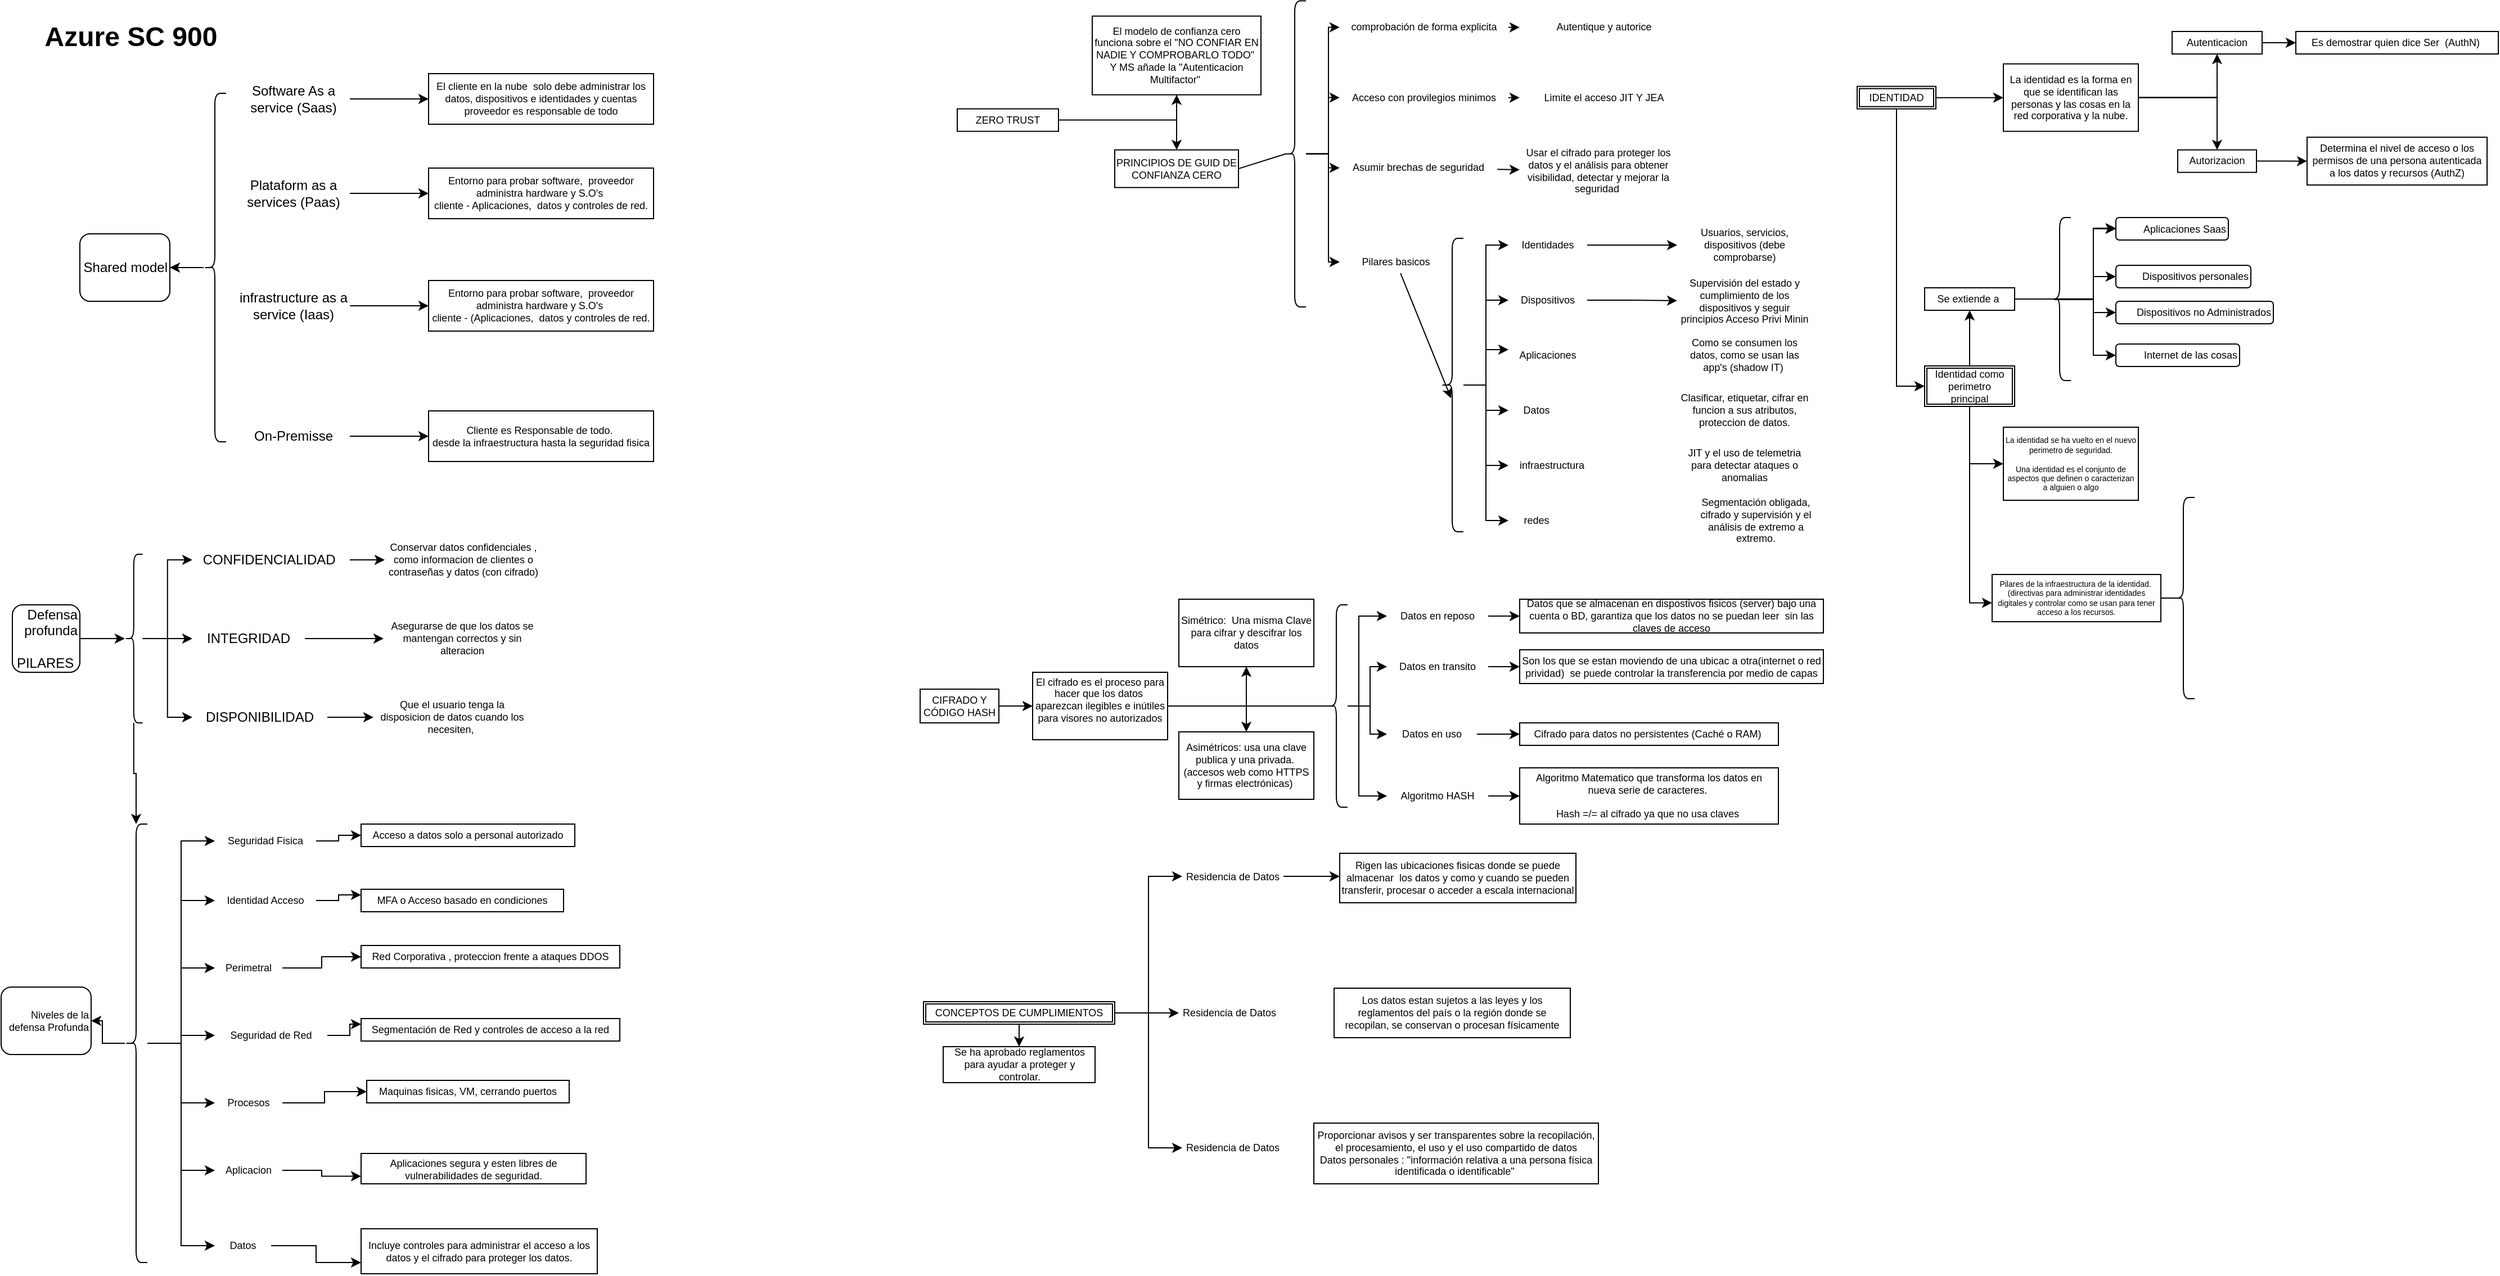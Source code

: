 <mxfile version="20.8.5" type="github">
  <diagram id="ZaX_0zwrfO3b5VVgpXq1" name="Página-1">
    <mxGraphModel dx="446" dy="304" grid="1" gridSize="10" guides="1" tooltips="1" connect="1" arrows="1" fold="1" page="1" pageScale="1" pageWidth="827" pageHeight="1169" math="0" shadow="0">
      <root>
        <mxCell id="0" />
        <mxCell id="1" parent="0" />
        <mxCell id="12Yw2N3nRwDhaCOB2acO-2" value="Azure SC 900" style="text;strokeColor=none;fillColor=none;html=1;fontSize=24;fontStyle=1;verticalAlign=middle;align=center;" vertex="1" parent="1">
          <mxGeometry x="20" y="20" width="210" height="40" as="geometry" />
        </mxCell>
        <mxCell id="12Yw2N3nRwDhaCOB2acO-6" value="" style="edgeStyle=orthogonalEdgeStyle;rounded=0;orthogonalLoop=1;jettySize=auto;html=1;" edge="1" parent="1" source="12Yw2N3nRwDhaCOB2acO-4" target="12Yw2N3nRwDhaCOB2acO-5">
          <mxGeometry relative="1" as="geometry" />
        </mxCell>
        <mxCell id="12Yw2N3nRwDhaCOB2acO-4" value="" style="shape=curlyBracket;whiteSpace=wrap;html=1;rounded=1;labelPosition=left;verticalLabelPosition=middle;align=right;verticalAlign=middle;" vertex="1" parent="1">
          <mxGeometry x="190" y="90" width="20" height="310" as="geometry" />
        </mxCell>
        <mxCell id="12Yw2N3nRwDhaCOB2acO-5" value="Shared model" style="whiteSpace=wrap;html=1;align=right;rounded=1;" vertex="1" parent="1">
          <mxGeometry x="80" y="215" width="80" height="60" as="geometry" />
        </mxCell>
        <mxCell id="12Yw2N3nRwDhaCOB2acO-17" value="" style="edgeStyle=orthogonalEdgeStyle;rounded=0;orthogonalLoop=1;jettySize=auto;html=1;" edge="1" parent="1" source="12Yw2N3nRwDhaCOB2acO-11" target="12Yw2N3nRwDhaCOB2acO-16">
          <mxGeometry relative="1" as="geometry" />
        </mxCell>
        <mxCell id="12Yw2N3nRwDhaCOB2acO-11" value="Software As a service (Saas)" style="text;html=1;strokeColor=none;fillColor=none;align=center;verticalAlign=middle;whiteSpace=wrap;rounded=0;" vertex="1" parent="1">
          <mxGeometry x="220" y="80" width="100" height="30" as="geometry" />
        </mxCell>
        <mxCell id="12Yw2N3nRwDhaCOB2acO-22" value="" style="edgeStyle=orthogonalEdgeStyle;rounded=0;orthogonalLoop=1;jettySize=auto;html=1;fontSize=9;" edge="1" parent="1" source="12Yw2N3nRwDhaCOB2acO-13" target="12Yw2N3nRwDhaCOB2acO-21">
          <mxGeometry relative="1" as="geometry" />
        </mxCell>
        <mxCell id="12Yw2N3nRwDhaCOB2acO-13" value="infrastructure as a service (Iaas)" style="text;html=1;strokeColor=none;fillColor=none;align=center;verticalAlign=middle;whiteSpace=wrap;rounded=0;" vertex="1" parent="1">
          <mxGeometry x="220" y="264" width="100" height="30" as="geometry" />
        </mxCell>
        <mxCell id="12Yw2N3nRwDhaCOB2acO-24" value="" style="edgeStyle=orthogonalEdgeStyle;rounded=0;orthogonalLoop=1;jettySize=auto;html=1;fontSize=9;" edge="1" parent="1" source="12Yw2N3nRwDhaCOB2acO-14" target="12Yw2N3nRwDhaCOB2acO-23">
          <mxGeometry relative="1" as="geometry" />
        </mxCell>
        <mxCell id="12Yw2N3nRwDhaCOB2acO-14" value="On-Premisse" style="text;html=1;strokeColor=none;fillColor=none;align=center;verticalAlign=middle;whiteSpace=wrap;rounded=0;" vertex="1" parent="1">
          <mxGeometry x="220" y="380" width="100" height="30" as="geometry" />
        </mxCell>
        <mxCell id="12Yw2N3nRwDhaCOB2acO-20" value="" style="edgeStyle=orthogonalEdgeStyle;rounded=0;orthogonalLoop=1;jettySize=auto;html=1;fontSize=9;" edge="1" parent="1" source="12Yw2N3nRwDhaCOB2acO-15" target="12Yw2N3nRwDhaCOB2acO-18">
          <mxGeometry relative="1" as="geometry" />
        </mxCell>
        <mxCell id="12Yw2N3nRwDhaCOB2acO-15" value="Plataform as a services (Paas)" style="text;html=1;strokeColor=none;fillColor=none;align=center;verticalAlign=middle;whiteSpace=wrap;rounded=0;" vertex="1" parent="1">
          <mxGeometry x="220" y="164" width="100" height="30" as="geometry" />
        </mxCell>
        <mxCell id="12Yw2N3nRwDhaCOB2acO-16" value="El cliente en la nube&amp;nbsp; solo debe administrar los datos, dispositivos e identidades y cuentas&lt;br style=&quot;font-size: 9px;&quot;&gt;proveedor es responsable de todo" style="whiteSpace=wrap;html=1;fontSize=9;" vertex="1" parent="1">
          <mxGeometry x="390" y="72.5" width="200" height="45" as="geometry" />
        </mxCell>
        <mxCell id="12Yw2N3nRwDhaCOB2acO-18" value="Entorno para probar software,&amp;nbsp; proveedor administra hardware y S.O&#39;s&amp;nbsp;&lt;br&gt;cliente - Aplicaciones,&amp;nbsp;&amp;nbsp;datos y controles de red." style="whiteSpace=wrap;html=1;fontSize=9;" vertex="1" parent="1">
          <mxGeometry x="390" y="156.5" width="200" height="45" as="geometry" />
        </mxCell>
        <mxCell id="12Yw2N3nRwDhaCOB2acO-21" value="Entorno para probar software,&amp;nbsp; proveedor administra hardware y S.O&#39;s&amp;nbsp;&lt;br&gt;cliente - (Aplicaciones,&amp;nbsp;&amp;nbsp;datos y controles de red." style="whiteSpace=wrap;html=1;fontSize=9;" vertex="1" parent="1">
          <mxGeometry x="390" y="256.5" width="200" height="45" as="geometry" />
        </mxCell>
        <mxCell id="12Yw2N3nRwDhaCOB2acO-23" value="Cliente es Responsable de todo.&amp;nbsp;&lt;br&gt;desde la infraestructura hasta la seguridad fisica" style="whiteSpace=wrap;html=1;fontSize=9;" vertex="1" parent="1">
          <mxGeometry x="390" y="372.5" width="200" height="45" as="geometry" />
        </mxCell>
        <mxCell id="12Yw2N3nRwDhaCOB2acO-27" value="" style="edgeStyle=orthogonalEdgeStyle;rounded=0;orthogonalLoop=1;jettySize=auto;html=1;fontSize=9;" edge="1" parent="1" source="12Yw2N3nRwDhaCOB2acO-25" target="12Yw2N3nRwDhaCOB2acO-26">
          <mxGeometry relative="1" as="geometry" />
        </mxCell>
        <mxCell id="12Yw2N3nRwDhaCOB2acO-25" value="Defensa profunda&lt;br&gt;&lt;br&gt;PILARES&amp;nbsp;" style="whiteSpace=wrap;html=1;align=right;rounded=1;" vertex="1" parent="1">
          <mxGeometry x="20" y="545" width="60" height="60" as="geometry" />
        </mxCell>
        <mxCell id="12Yw2N3nRwDhaCOB2acO-54" value="" style="edgeStyle=orthogonalEdgeStyle;rounded=0;orthogonalLoop=1;jettySize=auto;html=1;fontSize=9;" edge="1" parent="1" source="12Yw2N3nRwDhaCOB2acO-26" target="12Yw2N3nRwDhaCOB2acO-53">
          <mxGeometry relative="1" as="geometry" />
        </mxCell>
        <mxCell id="12Yw2N3nRwDhaCOB2acO-100" style="edgeStyle=orthogonalEdgeStyle;rounded=0;orthogonalLoop=1;jettySize=auto;html=1;fontSize=9;" edge="1" parent="1" source="12Yw2N3nRwDhaCOB2acO-26" target="12Yw2N3nRwDhaCOB2acO-32">
          <mxGeometry relative="1" as="geometry" />
        </mxCell>
        <mxCell id="12Yw2N3nRwDhaCOB2acO-102" style="edgeStyle=orthogonalEdgeStyle;rounded=0;orthogonalLoop=1;jettySize=auto;html=1;fontSize=9;" edge="1" parent="1" source="12Yw2N3nRwDhaCOB2acO-26" target="12Yw2N3nRwDhaCOB2acO-31">
          <mxGeometry relative="1" as="geometry" />
        </mxCell>
        <mxCell id="12Yw2N3nRwDhaCOB2acO-103" style="edgeStyle=orthogonalEdgeStyle;rounded=0;orthogonalLoop=1;jettySize=auto;html=1;entryX=0;entryY=0.5;entryDx=0;entryDy=0;fontSize=9;" edge="1" parent="1" source="12Yw2N3nRwDhaCOB2acO-26" target="12Yw2N3nRwDhaCOB2acO-33">
          <mxGeometry relative="1" as="geometry" />
        </mxCell>
        <mxCell id="12Yw2N3nRwDhaCOB2acO-26" value="" style="shape=curlyBracket;whiteSpace=wrap;html=1;rounded=1;labelPosition=left;verticalLabelPosition=middle;align=right;verticalAlign=middle;fontSize=9;" vertex="1" parent="1">
          <mxGeometry x="120" y="500" width="15.77" height="150" as="geometry" />
        </mxCell>
        <mxCell id="12Yw2N3nRwDhaCOB2acO-48" value="" style="edgeStyle=orthogonalEdgeStyle;rounded=0;orthogonalLoop=1;jettySize=auto;html=1;fontSize=9;" edge="1" parent="1" source="12Yw2N3nRwDhaCOB2acO-31" target="12Yw2N3nRwDhaCOB2acO-47">
          <mxGeometry relative="1" as="geometry" />
        </mxCell>
        <mxCell id="12Yw2N3nRwDhaCOB2acO-31" value="CONFIDENCIALIDAD&amp;nbsp;" style="text;html=1;strokeColor=none;fillColor=none;align=center;verticalAlign=middle;whiteSpace=wrap;rounded=0;" vertex="1" parent="1">
          <mxGeometry x="180" y="490" width="140" height="30" as="geometry" />
        </mxCell>
        <mxCell id="12Yw2N3nRwDhaCOB2acO-50" style="edgeStyle=orthogonalEdgeStyle;rounded=0;orthogonalLoop=1;jettySize=auto;html=1;fontSize=9;" edge="1" parent="1" source="12Yw2N3nRwDhaCOB2acO-32" target="12Yw2N3nRwDhaCOB2acO-49">
          <mxGeometry relative="1" as="geometry" />
        </mxCell>
        <mxCell id="12Yw2N3nRwDhaCOB2acO-32" value="INTEGRIDAD" style="text;html=1;strokeColor=none;fillColor=none;align=center;verticalAlign=middle;whiteSpace=wrap;rounded=0;" vertex="1" parent="1">
          <mxGeometry x="180" y="560" width="100" height="30" as="geometry" />
        </mxCell>
        <mxCell id="12Yw2N3nRwDhaCOB2acO-52" style="edgeStyle=orthogonalEdgeStyle;rounded=0;orthogonalLoop=1;jettySize=auto;html=1;fontSize=9;" edge="1" parent="1" source="12Yw2N3nRwDhaCOB2acO-33" target="12Yw2N3nRwDhaCOB2acO-51">
          <mxGeometry relative="1" as="geometry" />
        </mxCell>
        <mxCell id="12Yw2N3nRwDhaCOB2acO-33" value="DISPONIBILIDAD" style="text;html=1;strokeColor=none;fillColor=none;align=center;verticalAlign=middle;whiteSpace=wrap;rounded=0;" vertex="1" parent="1">
          <mxGeometry x="180" y="630" width="120" height="30" as="geometry" />
        </mxCell>
        <mxCell id="12Yw2N3nRwDhaCOB2acO-47" value="Conservar datos confidenciales , como informacion de clientes o contraseñas y datos (con cifrado)" style="text;html=1;strokeColor=none;fillColor=none;align=center;verticalAlign=middle;whiteSpace=wrap;rounded=0;fontSize=9;" vertex="1" parent="1">
          <mxGeometry x="351" y="490" width="140" height="30" as="geometry" />
        </mxCell>
        <mxCell id="12Yw2N3nRwDhaCOB2acO-49" value="Asegurarse de que los datos se mantengan correctos y sin alteracion" style="text;html=1;strokeColor=none;fillColor=none;align=center;verticalAlign=middle;whiteSpace=wrap;rounded=0;fontSize=9;" vertex="1" parent="1">
          <mxGeometry x="350" y="560" width="140" height="30" as="geometry" />
        </mxCell>
        <mxCell id="12Yw2N3nRwDhaCOB2acO-51" value="Que el usuario tenga la disposicion de datos cuando los necesiten,&amp;nbsp;" style="text;html=1;strokeColor=none;fillColor=none;align=center;verticalAlign=middle;whiteSpace=wrap;rounded=0;fontSize=9;" vertex="1" parent="1">
          <mxGeometry x="341" y="630" width="140" height="30" as="geometry" />
        </mxCell>
        <mxCell id="12Yw2N3nRwDhaCOB2acO-56" value="" style="edgeStyle=orthogonalEdgeStyle;rounded=0;orthogonalLoop=1;jettySize=auto;html=1;fontSize=9;" edge="1" parent="1" source="12Yw2N3nRwDhaCOB2acO-53" target="12Yw2N3nRwDhaCOB2acO-55">
          <mxGeometry relative="1" as="geometry" />
        </mxCell>
        <mxCell id="12Yw2N3nRwDhaCOB2acO-71" style="edgeStyle=orthogonalEdgeStyle;rounded=0;orthogonalLoop=1;jettySize=auto;html=1;fontSize=9;" edge="1" parent="1" source="12Yw2N3nRwDhaCOB2acO-53" target="12Yw2N3nRwDhaCOB2acO-65">
          <mxGeometry relative="1" as="geometry" />
        </mxCell>
        <mxCell id="12Yw2N3nRwDhaCOB2acO-72" style="edgeStyle=orthogonalEdgeStyle;rounded=0;orthogonalLoop=1;jettySize=auto;html=1;fontSize=9;" edge="1" parent="1" source="12Yw2N3nRwDhaCOB2acO-53" target="12Yw2N3nRwDhaCOB2acO-66">
          <mxGeometry relative="1" as="geometry" />
        </mxCell>
        <mxCell id="12Yw2N3nRwDhaCOB2acO-73" style="edgeStyle=orthogonalEdgeStyle;rounded=0;orthogonalLoop=1;jettySize=auto;html=1;fontSize=9;" edge="1" parent="1" source="12Yw2N3nRwDhaCOB2acO-53" target="12Yw2N3nRwDhaCOB2acO-67">
          <mxGeometry relative="1" as="geometry" />
        </mxCell>
        <mxCell id="12Yw2N3nRwDhaCOB2acO-74" style="edgeStyle=orthogonalEdgeStyle;rounded=0;orthogonalLoop=1;jettySize=auto;html=1;fontSize=9;" edge="1" parent="1" source="12Yw2N3nRwDhaCOB2acO-53" target="12Yw2N3nRwDhaCOB2acO-68">
          <mxGeometry relative="1" as="geometry" />
        </mxCell>
        <mxCell id="12Yw2N3nRwDhaCOB2acO-75" style="edgeStyle=orthogonalEdgeStyle;rounded=0;orthogonalLoop=1;jettySize=auto;html=1;fontSize=9;" edge="1" parent="1" source="12Yw2N3nRwDhaCOB2acO-53" target="12Yw2N3nRwDhaCOB2acO-60">
          <mxGeometry relative="1" as="geometry" />
        </mxCell>
        <mxCell id="12Yw2N3nRwDhaCOB2acO-76" style="edgeStyle=orthogonalEdgeStyle;rounded=0;orthogonalLoop=1;jettySize=auto;html=1;fontSize=9;" edge="1" parent="1" source="12Yw2N3nRwDhaCOB2acO-53" target="12Yw2N3nRwDhaCOB2acO-61">
          <mxGeometry relative="1" as="geometry" />
        </mxCell>
        <mxCell id="12Yw2N3nRwDhaCOB2acO-77" style="edgeStyle=orthogonalEdgeStyle;rounded=0;orthogonalLoop=1;jettySize=auto;html=1;fontSize=9;" edge="1" parent="1" source="12Yw2N3nRwDhaCOB2acO-53" target="12Yw2N3nRwDhaCOB2acO-62">
          <mxGeometry relative="1" as="geometry" />
        </mxCell>
        <mxCell id="12Yw2N3nRwDhaCOB2acO-53" value="" style="shape=curlyBracket;whiteSpace=wrap;html=1;rounded=1;labelPosition=left;verticalLabelPosition=middle;align=right;verticalAlign=middle;fontSize=9;" vertex="1" parent="1">
          <mxGeometry x="120" y="740" width="20" height="390" as="geometry" />
        </mxCell>
        <mxCell id="12Yw2N3nRwDhaCOB2acO-55" value="Niveles de la defensa Profunda" style="whiteSpace=wrap;html=1;fontSize=9;align=right;rounded=1;" vertex="1" parent="1">
          <mxGeometry x="10" y="885" width="80" height="60" as="geometry" />
        </mxCell>
        <mxCell id="12Yw2N3nRwDhaCOB2acO-64" value="" style="edgeStyle=orthogonalEdgeStyle;rounded=0;orthogonalLoop=1;jettySize=auto;html=1;fontSize=9;" edge="1" parent="1" source="12Yw2N3nRwDhaCOB2acO-57">
          <mxGeometry relative="1" as="geometry">
            <mxPoint x="230" y="770" as="targetPoint" />
          </mxGeometry>
        </mxCell>
        <mxCell id="12Yw2N3nRwDhaCOB2acO-96" style="edgeStyle=orthogonalEdgeStyle;rounded=0;orthogonalLoop=1;jettySize=auto;html=1;entryX=0;entryY=0.5;entryDx=0;entryDy=0;fontSize=9;" edge="1" parent="1" source="12Yw2N3nRwDhaCOB2acO-60" target="12Yw2N3nRwDhaCOB2acO-88">
          <mxGeometry relative="1" as="geometry" />
        </mxCell>
        <mxCell id="12Yw2N3nRwDhaCOB2acO-60" value="Procesos" style="text;html=1;strokeColor=none;fillColor=none;align=center;verticalAlign=middle;whiteSpace=wrap;rounded=0;fontSize=9;" vertex="1" parent="1">
          <mxGeometry x="200" y="978" width="60" height="20" as="geometry" />
        </mxCell>
        <mxCell id="12Yw2N3nRwDhaCOB2acO-97" style="edgeStyle=orthogonalEdgeStyle;rounded=0;orthogonalLoop=1;jettySize=auto;html=1;entryX=0;entryY=0.75;entryDx=0;entryDy=0;fontSize=9;" edge="1" parent="1" source="12Yw2N3nRwDhaCOB2acO-61" target="12Yw2N3nRwDhaCOB2acO-89">
          <mxGeometry relative="1" as="geometry" />
        </mxCell>
        <mxCell id="12Yw2N3nRwDhaCOB2acO-61" value="Aplicacion" style="text;html=1;strokeColor=none;fillColor=none;align=center;verticalAlign=middle;whiteSpace=wrap;rounded=0;fontSize=9;" vertex="1" parent="1">
          <mxGeometry x="200" y="1038" width="60" height="20" as="geometry" />
        </mxCell>
        <mxCell id="12Yw2N3nRwDhaCOB2acO-98" style="edgeStyle=orthogonalEdgeStyle;rounded=0;orthogonalLoop=1;jettySize=auto;html=1;entryX=0;entryY=0.75;entryDx=0;entryDy=0;fontSize=9;" edge="1" parent="1" source="12Yw2N3nRwDhaCOB2acO-62" target="12Yw2N3nRwDhaCOB2acO-90">
          <mxGeometry relative="1" as="geometry" />
        </mxCell>
        <mxCell id="12Yw2N3nRwDhaCOB2acO-62" value="Datos" style="text;html=1;strokeColor=none;fillColor=none;align=center;verticalAlign=middle;whiteSpace=wrap;rounded=0;fontSize=9;" vertex="1" parent="1">
          <mxGeometry x="200" y="1105" width="50" height="20" as="geometry" />
        </mxCell>
        <mxCell id="12Yw2N3nRwDhaCOB2acO-83" style="edgeStyle=orthogonalEdgeStyle;rounded=0;orthogonalLoop=1;jettySize=auto;html=1;entryX=0;entryY=0.5;entryDx=0;entryDy=0;fontSize=9;" edge="1" parent="1" source="12Yw2N3nRwDhaCOB2acO-65" target="12Yw2N3nRwDhaCOB2acO-82">
          <mxGeometry relative="1" as="geometry" />
        </mxCell>
        <mxCell id="12Yw2N3nRwDhaCOB2acO-65" value="Seguridad Fisica" style="text;html=1;strokeColor=none;fillColor=none;align=center;verticalAlign=middle;whiteSpace=wrap;rounded=0;fontSize=9;" vertex="1" parent="1">
          <mxGeometry x="200" y="745" width="90" height="20" as="geometry" />
        </mxCell>
        <mxCell id="12Yw2N3nRwDhaCOB2acO-92" style="edgeStyle=orthogonalEdgeStyle;rounded=0;orthogonalLoop=1;jettySize=auto;html=1;entryX=0;entryY=0.25;entryDx=0;entryDy=0;fontSize=9;" edge="1" parent="1" source="12Yw2N3nRwDhaCOB2acO-66" target="12Yw2N3nRwDhaCOB2acO-85">
          <mxGeometry relative="1" as="geometry" />
        </mxCell>
        <mxCell id="12Yw2N3nRwDhaCOB2acO-66" value="Identidad Acceso" style="text;html=1;strokeColor=none;fillColor=none;align=center;verticalAlign=middle;whiteSpace=wrap;rounded=0;fontSize=9;" vertex="1" parent="1">
          <mxGeometry x="200" y="798" width="90" height="20" as="geometry" />
        </mxCell>
        <mxCell id="12Yw2N3nRwDhaCOB2acO-93" style="edgeStyle=orthogonalEdgeStyle;rounded=0;orthogonalLoop=1;jettySize=auto;html=1;entryX=0;entryY=0.5;entryDx=0;entryDy=0;fontSize=9;" edge="1" parent="1" source="12Yw2N3nRwDhaCOB2acO-67" target="12Yw2N3nRwDhaCOB2acO-86">
          <mxGeometry relative="1" as="geometry" />
        </mxCell>
        <mxCell id="12Yw2N3nRwDhaCOB2acO-67" value="Perimetral" style="text;html=1;strokeColor=none;fillColor=none;align=center;verticalAlign=middle;whiteSpace=wrap;rounded=0;fontSize=9;" vertex="1" parent="1">
          <mxGeometry x="200" y="858" width="60" height="20" as="geometry" />
        </mxCell>
        <mxCell id="12Yw2N3nRwDhaCOB2acO-95" style="edgeStyle=orthogonalEdgeStyle;rounded=0;orthogonalLoop=1;jettySize=auto;html=1;entryX=0;entryY=0.25;entryDx=0;entryDy=0;fontSize=9;" edge="1" parent="1" source="12Yw2N3nRwDhaCOB2acO-68" target="12Yw2N3nRwDhaCOB2acO-87">
          <mxGeometry relative="1" as="geometry" />
        </mxCell>
        <mxCell id="12Yw2N3nRwDhaCOB2acO-68" value="Seguridad de Red" style="text;html=1;strokeColor=none;fillColor=none;align=center;verticalAlign=middle;whiteSpace=wrap;rounded=0;fontSize=9;" vertex="1" parent="1">
          <mxGeometry x="200" y="918" width="100" height="20" as="geometry" />
        </mxCell>
        <mxCell id="12Yw2N3nRwDhaCOB2acO-82" value="Acceso a datos solo a personal autorizado" style="rounded=0;whiteSpace=wrap;html=1;fontSize=9;" vertex="1" parent="1">
          <mxGeometry x="330" y="740" width="190" height="20" as="geometry" />
        </mxCell>
        <mxCell id="12Yw2N3nRwDhaCOB2acO-85" value="MFA o Acceso basado en condiciones" style="rounded=0;whiteSpace=wrap;html=1;fontSize=9;" vertex="1" parent="1">
          <mxGeometry x="330" y="798" width="180" height="20" as="geometry" />
        </mxCell>
        <mxCell id="12Yw2N3nRwDhaCOB2acO-86" value="Red Corporativa , proteccion frente a ataques DDOS" style="rounded=0;whiteSpace=wrap;html=1;fontSize=9;" vertex="1" parent="1">
          <mxGeometry x="330" y="848" width="230" height="20" as="geometry" />
        </mxCell>
        <mxCell id="12Yw2N3nRwDhaCOB2acO-87" value="Segmentación de Red y controles de acceso a la red" style="rounded=0;whiteSpace=wrap;html=1;fontSize=9;" vertex="1" parent="1">
          <mxGeometry x="330" y="913" width="230" height="20" as="geometry" />
        </mxCell>
        <mxCell id="12Yw2N3nRwDhaCOB2acO-88" value="Maquinas fisicas, VM, cerrando puertos" style="rounded=0;whiteSpace=wrap;html=1;fontSize=9;" vertex="1" parent="1">
          <mxGeometry x="335" y="968" width="180" height="20" as="geometry" />
        </mxCell>
        <mxCell id="12Yw2N3nRwDhaCOB2acO-89" value="Aplicaciones segura y esten libres de vulnerabilidades de seguridad." style="rounded=0;whiteSpace=wrap;html=1;fontSize=9;" vertex="1" parent="1">
          <mxGeometry x="330" y="1033" width="200" height="27" as="geometry" />
        </mxCell>
        <mxCell id="12Yw2N3nRwDhaCOB2acO-90" value="Incluye controles para administrar el acceso a los datos y el cifrado para proteger los datos." style="rounded=0;whiteSpace=wrap;html=1;fontSize=9;" vertex="1" parent="1">
          <mxGeometry x="330" y="1100" width="210" height="40" as="geometry" />
        </mxCell>
        <mxCell id="12Yw2N3nRwDhaCOB2acO-107" value="" style="edgeStyle=orthogonalEdgeStyle;rounded=0;orthogonalLoop=1;jettySize=auto;html=1;fontSize=9;" edge="1" parent="1" source="12Yw2N3nRwDhaCOB2acO-105" target="12Yw2N3nRwDhaCOB2acO-106">
          <mxGeometry relative="1" as="geometry" />
        </mxCell>
        <mxCell id="12Yw2N3nRwDhaCOB2acO-105" value="ZERO TRUST" style="rounded=0;whiteSpace=wrap;html=1;fontSize=9;" vertex="1" parent="1">
          <mxGeometry x="860" y="103.82" width="90" height="20" as="geometry" />
        </mxCell>
        <mxCell id="12Yw2N3nRwDhaCOB2acO-110" value="" style="edgeStyle=orthogonalEdgeStyle;rounded=0;orthogonalLoop=1;jettySize=auto;html=1;fontSize=9;" edge="1" parent="1" source="12Yw2N3nRwDhaCOB2acO-106" target="12Yw2N3nRwDhaCOB2acO-109">
          <mxGeometry relative="1" as="geometry" />
        </mxCell>
        <mxCell id="12Yw2N3nRwDhaCOB2acO-106" value="El modelo de confianza cero funciona sobre el &quot;NO CONFIAR EN NADIE Y COMPROBARLO TODO&quot;&amp;nbsp;&lt;br&gt;Y MS añade la &quot;Autenticacion Multifactor&quot;&amp;nbsp;" style="rounded=0;whiteSpace=wrap;html=1;fontSize=9;" vertex="1" parent="1">
          <mxGeometry x="980" y="21.32" width="150" height="70" as="geometry" />
        </mxCell>
        <mxCell id="12Yw2N3nRwDhaCOB2acO-109" value="PRINCIPIOS DE GUID DE CONFIANZA CERO" style="rounded=0;whiteSpace=wrap;html=1;fontSize=9;" vertex="1" parent="1">
          <mxGeometry x="1000" y="140.32" width="110" height="33.5" as="geometry" />
        </mxCell>
        <mxCell id="12Yw2N3nRwDhaCOB2acO-122" style="edgeStyle=orthogonalEdgeStyle;rounded=0;orthogonalLoop=1;jettySize=auto;html=1;entryX=0;entryY=0.5;entryDx=0;entryDy=0;fontSize=9;" edge="1" parent="1" source="12Yw2N3nRwDhaCOB2acO-111" target="12Yw2N3nRwDhaCOB2acO-119">
          <mxGeometry relative="1" as="geometry" />
        </mxCell>
        <mxCell id="12Yw2N3nRwDhaCOB2acO-123" style="edgeStyle=orthogonalEdgeStyle;rounded=0;orthogonalLoop=1;jettySize=auto;html=1;entryX=0;entryY=0.5;entryDx=0;entryDy=0;fontSize=9;" edge="1" parent="1" source="12Yw2N3nRwDhaCOB2acO-111" target="12Yw2N3nRwDhaCOB2acO-120">
          <mxGeometry relative="1" as="geometry" />
        </mxCell>
        <mxCell id="12Yw2N3nRwDhaCOB2acO-124" style="edgeStyle=orthogonalEdgeStyle;rounded=0;orthogonalLoop=1;jettySize=auto;html=1;entryX=0;entryY=0.5;entryDx=0;entryDy=0;fontSize=9;" edge="1" parent="1" source="12Yw2N3nRwDhaCOB2acO-111" target="12Yw2N3nRwDhaCOB2acO-121">
          <mxGeometry relative="1" as="geometry" />
        </mxCell>
        <mxCell id="12Yw2N3nRwDhaCOB2acO-134" style="edgeStyle=orthogonalEdgeStyle;rounded=0;orthogonalLoop=1;jettySize=auto;html=1;entryX=0;entryY=0.5;entryDx=0;entryDy=0;fontSize=9;" edge="1" parent="1" source="12Yw2N3nRwDhaCOB2acO-111" target="12Yw2N3nRwDhaCOB2acO-132">
          <mxGeometry relative="1" as="geometry" />
        </mxCell>
        <mxCell id="12Yw2N3nRwDhaCOB2acO-111" value="" style="shape=curlyBracket;whiteSpace=wrap;html=1;rounded=1;labelPosition=left;verticalLabelPosition=middle;align=right;verticalAlign=middle;fontSize=9;size=0.5;" vertex="1" parent="1">
          <mxGeometry x="1150" y="7.69" width="20" height="272.31" as="geometry" />
        </mxCell>
        <mxCell id="12Yw2N3nRwDhaCOB2acO-118" value="" style="endArrow=none;html=1;rounded=0;fontSize=9;entryX=1;entryY=0.5;entryDx=0;entryDy=0;exitX=0.1;exitY=0.5;exitDx=0;exitDy=0;exitPerimeter=0;" edge="1" parent="1" source="12Yw2N3nRwDhaCOB2acO-111" target="12Yw2N3nRwDhaCOB2acO-109">
          <mxGeometry width="50" height="50" relative="1" as="geometry">
            <mxPoint x="1100" y="192.32" as="sourcePoint" />
            <mxPoint x="1150" y="142.32" as="targetPoint" />
          </mxGeometry>
        </mxCell>
        <mxCell id="12Yw2N3nRwDhaCOB2acO-126" value="" style="edgeStyle=none;rounded=0;orthogonalLoop=1;jettySize=auto;html=1;fontSize=9;" edge="1" parent="1" source="12Yw2N3nRwDhaCOB2acO-119" target="12Yw2N3nRwDhaCOB2acO-125">
          <mxGeometry relative="1" as="geometry" />
        </mxCell>
        <mxCell id="12Yw2N3nRwDhaCOB2acO-119" value="comprobación de forma explicita" style="text;html=1;strokeColor=none;fillColor=none;align=center;verticalAlign=middle;whiteSpace=wrap;rounded=0;fontSize=9;" vertex="1" parent="1">
          <mxGeometry x="1200" y="21.32" width="150" height="20" as="geometry" />
        </mxCell>
        <mxCell id="12Yw2N3nRwDhaCOB2acO-128" value="" style="edgeStyle=none;rounded=0;orthogonalLoop=1;jettySize=auto;html=1;fontSize=9;" edge="1" parent="1" source="12Yw2N3nRwDhaCOB2acO-120" target="12Yw2N3nRwDhaCOB2acO-127">
          <mxGeometry relative="1" as="geometry" />
        </mxCell>
        <mxCell id="12Yw2N3nRwDhaCOB2acO-120" value="Acceso con provilegios minimos" style="text;html=1;strokeColor=none;fillColor=none;align=center;verticalAlign=middle;whiteSpace=wrap;rounded=0;fontSize=9;" vertex="1" parent="1">
          <mxGeometry x="1200" y="83.82" width="150" height="20" as="geometry" />
        </mxCell>
        <mxCell id="12Yw2N3nRwDhaCOB2acO-130" value="" style="edgeStyle=none;rounded=0;orthogonalLoop=1;jettySize=auto;html=1;fontSize=9;" edge="1" parent="1" source="12Yw2N3nRwDhaCOB2acO-121" target="12Yw2N3nRwDhaCOB2acO-129">
          <mxGeometry relative="1" as="geometry" />
        </mxCell>
        <mxCell id="12Yw2N3nRwDhaCOB2acO-121" value="Asumir brechas de seguridad" style="text;html=1;strokeColor=none;fillColor=none;align=center;verticalAlign=middle;whiteSpace=wrap;rounded=0;fontSize=9;" vertex="1" parent="1">
          <mxGeometry x="1200" y="146.32" width="140" height="20" as="geometry" />
        </mxCell>
        <mxCell id="12Yw2N3nRwDhaCOB2acO-125" value="Autentique y autorice" style="text;html=1;strokeColor=none;fillColor=none;align=center;verticalAlign=middle;whiteSpace=wrap;rounded=0;fontSize=9;" vertex="1" parent="1">
          <mxGeometry x="1360" y="21.32" width="150" height="20" as="geometry" />
        </mxCell>
        <mxCell id="12Yw2N3nRwDhaCOB2acO-127" value="Limite el acceso JIT Y JEA" style="text;html=1;strokeColor=none;fillColor=none;align=center;verticalAlign=middle;whiteSpace=wrap;rounded=0;fontSize=9;" vertex="1" parent="1">
          <mxGeometry x="1360" y="83.82" width="150" height="20" as="geometry" />
        </mxCell>
        <mxCell id="12Yw2N3nRwDhaCOB2acO-129" value="Usar el cifrado para proteger los datos y el análisis para obtener visibilidad, detectar y mejorar la seguridad&amp;nbsp;" style="text;html=1;strokeColor=none;fillColor=none;align=center;verticalAlign=middle;whiteSpace=wrap;rounded=0;fontSize=9;" vertex="1" parent="1">
          <mxGeometry x="1360" y="136.32" width="140" height="46" as="geometry" />
        </mxCell>
        <mxCell id="12Yw2N3nRwDhaCOB2acO-136" style="edgeStyle=none;rounded=0;orthogonalLoop=1;jettySize=auto;html=1;entryX=0.45;entryY=0.545;entryDx=0;entryDy=0;entryPerimeter=0;fontSize=9;" edge="1" parent="1" source="12Yw2N3nRwDhaCOB2acO-132" target="12Yw2N3nRwDhaCOB2acO-135">
          <mxGeometry relative="1" as="geometry" />
        </mxCell>
        <mxCell id="12Yw2N3nRwDhaCOB2acO-132" value="Pilares basicos" style="text;html=1;strokeColor=none;fillColor=none;align=center;verticalAlign=middle;whiteSpace=wrap;rounded=0;fontSize=9;" vertex="1" parent="1">
          <mxGeometry x="1200" y="230" width="100" height="20" as="geometry" />
        </mxCell>
        <mxCell id="12Yw2N3nRwDhaCOB2acO-150" style="edgeStyle=orthogonalEdgeStyle;rounded=0;orthogonalLoop=1;jettySize=auto;html=1;fontSize=9;" edge="1" parent="1" source="12Yw2N3nRwDhaCOB2acO-135" target="12Yw2N3nRwDhaCOB2acO-137">
          <mxGeometry relative="1" as="geometry" />
        </mxCell>
        <mxCell id="12Yw2N3nRwDhaCOB2acO-151" style="edgeStyle=orthogonalEdgeStyle;rounded=0;orthogonalLoop=1;jettySize=auto;html=1;fontSize=9;" edge="1" parent="1" source="12Yw2N3nRwDhaCOB2acO-135" target="12Yw2N3nRwDhaCOB2acO-138">
          <mxGeometry relative="1" as="geometry" />
        </mxCell>
        <mxCell id="12Yw2N3nRwDhaCOB2acO-152" style="edgeStyle=orthogonalEdgeStyle;rounded=0;orthogonalLoop=1;jettySize=auto;html=1;entryX=0;entryY=0.25;entryDx=0;entryDy=0;fontSize=9;" edge="1" parent="1" source="12Yw2N3nRwDhaCOB2acO-135" target="12Yw2N3nRwDhaCOB2acO-139">
          <mxGeometry relative="1" as="geometry" />
        </mxCell>
        <mxCell id="12Yw2N3nRwDhaCOB2acO-153" style="edgeStyle=orthogonalEdgeStyle;rounded=0;orthogonalLoop=1;jettySize=auto;html=1;entryX=0;entryY=0.5;entryDx=0;entryDy=0;fontSize=9;" edge="1" parent="1" source="12Yw2N3nRwDhaCOB2acO-135" target="12Yw2N3nRwDhaCOB2acO-140">
          <mxGeometry relative="1" as="geometry" />
        </mxCell>
        <mxCell id="12Yw2N3nRwDhaCOB2acO-154" style="edgeStyle=orthogonalEdgeStyle;rounded=0;orthogonalLoop=1;jettySize=auto;html=1;entryX=0;entryY=0.5;entryDx=0;entryDy=0;fontSize=9;" edge="1" parent="1" source="12Yw2N3nRwDhaCOB2acO-135" target="12Yw2N3nRwDhaCOB2acO-141">
          <mxGeometry relative="1" as="geometry" />
        </mxCell>
        <mxCell id="12Yw2N3nRwDhaCOB2acO-155" style="edgeStyle=orthogonalEdgeStyle;rounded=0;orthogonalLoop=1;jettySize=auto;html=1;fontSize=9;" edge="1" parent="1" source="12Yw2N3nRwDhaCOB2acO-135" target="12Yw2N3nRwDhaCOB2acO-142">
          <mxGeometry relative="1" as="geometry" />
        </mxCell>
        <mxCell id="12Yw2N3nRwDhaCOB2acO-135" value="" style="shape=curlyBracket;whiteSpace=wrap;html=1;rounded=1;labelPosition=left;verticalLabelPosition=middle;align=right;verticalAlign=middle;fontSize=9;size=0.5;" vertex="1" parent="1">
          <mxGeometry x="1290" y="219" width="20" height="261" as="geometry" />
        </mxCell>
        <mxCell id="12Yw2N3nRwDhaCOB2acO-158" value="" style="edgeStyle=orthogonalEdgeStyle;rounded=0;orthogonalLoop=1;jettySize=auto;html=1;fontSize=9;" edge="1" parent="1" source="12Yw2N3nRwDhaCOB2acO-137" target="12Yw2N3nRwDhaCOB2acO-157">
          <mxGeometry relative="1" as="geometry" />
        </mxCell>
        <mxCell id="12Yw2N3nRwDhaCOB2acO-137" value="Identidades" style="text;html=1;strokeColor=none;fillColor=none;align=center;verticalAlign=middle;whiteSpace=wrap;rounded=0;fontSize=9;" vertex="1" parent="1">
          <mxGeometry x="1350" y="215" width="70" height="20" as="geometry" />
        </mxCell>
        <mxCell id="12Yw2N3nRwDhaCOB2acO-163" value="" style="edgeStyle=orthogonalEdgeStyle;rounded=0;orthogonalLoop=1;jettySize=auto;html=1;fontSize=9;" edge="1" parent="1" source="12Yw2N3nRwDhaCOB2acO-138" target="12Yw2N3nRwDhaCOB2acO-162">
          <mxGeometry relative="1" as="geometry" />
        </mxCell>
        <mxCell id="12Yw2N3nRwDhaCOB2acO-138" value="Dispositivos" style="text;html=1;strokeColor=none;fillColor=none;align=center;verticalAlign=middle;whiteSpace=wrap;rounded=0;fontSize=9;" vertex="1" parent="1">
          <mxGeometry x="1350" y="264" width="70" height="20" as="geometry" />
        </mxCell>
        <mxCell id="12Yw2N3nRwDhaCOB2acO-139" value="Aplicaciones" style="text;html=1;strokeColor=none;fillColor=none;align=center;verticalAlign=middle;whiteSpace=wrap;rounded=0;fontSize=9;" vertex="1" parent="1">
          <mxGeometry x="1350" y="313" width="70" height="20" as="geometry" />
        </mxCell>
        <mxCell id="12Yw2N3nRwDhaCOB2acO-140" value="Datos" style="text;html=1;strokeColor=none;fillColor=none;align=center;verticalAlign=middle;whiteSpace=wrap;rounded=0;fontSize=9;" vertex="1" parent="1">
          <mxGeometry x="1350" y="362" width="50" height="20" as="geometry" />
        </mxCell>
        <mxCell id="12Yw2N3nRwDhaCOB2acO-141" value="infraestructura&amp;nbsp;" style="text;html=1;strokeColor=none;fillColor=none;align=center;verticalAlign=middle;whiteSpace=wrap;rounded=0;fontSize=9;" vertex="1" parent="1">
          <mxGeometry x="1350" y="411" width="80" height="20" as="geometry" />
        </mxCell>
        <mxCell id="12Yw2N3nRwDhaCOB2acO-142" value="redes" style="text;html=1;strokeColor=none;fillColor=none;align=center;verticalAlign=middle;whiteSpace=wrap;rounded=0;fontSize=9;" vertex="1" parent="1">
          <mxGeometry x="1350" y="460" width="50" height="20" as="geometry" />
        </mxCell>
        <mxCell id="12Yw2N3nRwDhaCOB2acO-157" value="Usuarios, servicios, dispositivos (debe comprobarse)" style="text;html=1;strokeColor=none;fillColor=none;align=center;verticalAlign=middle;whiteSpace=wrap;rounded=0;fontSize=9;" vertex="1" parent="1">
          <mxGeometry x="1500" y="215" width="120" height="20" as="geometry" />
        </mxCell>
        <mxCell id="12Yw2N3nRwDhaCOB2acO-162" value="Supervisión del estado y cumplimiento de los dispositivos y seguir principios Acceso Privi Minin" style="text;html=1;strokeColor=none;fillColor=none;align=center;verticalAlign=middle;whiteSpace=wrap;rounded=0;fontSize=9;" vertex="1" parent="1">
          <mxGeometry x="1500" y="256.5" width="120" height="36" as="geometry" />
        </mxCell>
        <mxCell id="12Yw2N3nRwDhaCOB2acO-164" value="Como se consumen los datos, como se usan las app&#39;s (shadow IT)&amp;nbsp;" style="text;html=1;strokeColor=none;fillColor=none;align=center;verticalAlign=middle;whiteSpace=wrap;rounded=0;fontSize=9;" vertex="1" parent="1">
          <mxGeometry x="1500" y="305" width="120" height="36" as="geometry" />
        </mxCell>
        <mxCell id="12Yw2N3nRwDhaCOB2acO-165" value="Clasificar, etiquetar, cifrar en funcion a sus atributos, proteccion de datos." style="text;html=1;strokeColor=none;fillColor=none;align=center;verticalAlign=middle;whiteSpace=wrap;rounded=0;fontSize=9;" vertex="1" parent="1">
          <mxGeometry x="1500" y="354" width="120" height="36" as="geometry" />
        </mxCell>
        <mxCell id="12Yw2N3nRwDhaCOB2acO-166" value="JIT y el uso de telemetria para detectar ataques o anomalias" style="text;html=1;strokeColor=none;fillColor=none;align=center;verticalAlign=middle;whiteSpace=wrap;rounded=0;fontSize=9;" vertex="1" parent="1">
          <mxGeometry x="1500" y="403" width="120" height="36" as="geometry" />
        </mxCell>
        <mxCell id="12Yw2N3nRwDhaCOB2acO-167" value="Segmentación obligada, cifrado y supervisión y el análisis de extremo a extremo." style="text;html=1;strokeColor=none;fillColor=none;align=center;verticalAlign=middle;whiteSpace=wrap;rounded=0;fontSize=9;" vertex="1" parent="1">
          <mxGeometry x="1510" y="452" width="120" height="36" as="geometry" />
        </mxCell>
        <mxCell id="12Yw2N3nRwDhaCOB2acO-170" value="" style="edgeStyle=orthogonalEdgeStyle;rounded=0;orthogonalLoop=1;jettySize=auto;html=1;fontSize=9;" edge="1" parent="1" source="12Yw2N3nRwDhaCOB2acO-168" target="12Yw2N3nRwDhaCOB2acO-169">
          <mxGeometry relative="1" as="geometry" />
        </mxCell>
        <mxCell id="12Yw2N3nRwDhaCOB2acO-168" value="CIFRADO Y CÓDIGO HASH" style="rounded=0;whiteSpace=wrap;html=1;fontSize=9;shadow=0;" vertex="1" parent="1">
          <mxGeometry x="827" y="620" width="70" height="30" as="geometry" />
        </mxCell>
        <mxCell id="12Yw2N3nRwDhaCOB2acO-172" value="" style="edgeStyle=orthogonalEdgeStyle;rounded=0;orthogonalLoop=1;jettySize=auto;html=1;fontSize=9;" edge="1" parent="1" source="12Yw2N3nRwDhaCOB2acO-169" target="12Yw2N3nRwDhaCOB2acO-171">
          <mxGeometry relative="1" as="geometry" />
        </mxCell>
        <mxCell id="12Yw2N3nRwDhaCOB2acO-169" value="El cifrado es el proceso para hacer que los datos&amp;nbsp; aparezcan ilegibles e inútiles para visores no autorizados&lt;br&gt;&lt;br&gt;" style="rounded=0;whiteSpace=wrap;html=1;fontSize=9;" vertex="1" parent="1">
          <mxGeometry x="927" y="605" width="120" height="60" as="geometry" />
        </mxCell>
        <mxCell id="12Yw2N3nRwDhaCOB2acO-174" value="" style="edgeStyle=orthogonalEdgeStyle;rounded=0;orthogonalLoop=1;jettySize=auto;html=1;fontSize=9;" edge="1" parent="1" source="12Yw2N3nRwDhaCOB2acO-171" target="12Yw2N3nRwDhaCOB2acO-173">
          <mxGeometry relative="1" as="geometry" />
        </mxCell>
        <mxCell id="12Yw2N3nRwDhaCOB2acO-171" value="Simétrico:&amp;nbsp; Una misma Clave para cifrar y descifrar los datos" style="whiteSpace=wrap;html=1;fontSize=9;rounded=0;" vertex="1" parent="1">
          <mxGeometry x="1057" y="540" width="120" height="60" as="geometry" />
        </mxCell>
        <mxCell id="12Yw2N3nRwDhaCOB2acO-173" value="Asimétricos: usa una clave publica y una privada.&amp;nbsp;&lt;br&gt;(accesos web como HTTPS y firmas electrónicas)&amp;nbsp;" style="whiteSpace=wrap;html=1;fontSize=9;rounded=0;" vertex="1" parent="1">
          <mxGeometry x="1057" y="658" width="120" height="60" as="geometry" />
        </mxCell>
        <mxCell id="12Yw2N3nRwDhaCOB2acO-184" style="edgeStyle=orthogonalEdgeStyle;rounded=0;orthogonalLoop=1;jettySize=auto;html=1;fontSize=9;" edge="1" parent="1" source="12Yw2N3nRwDhaCOB2acO-175" target="12Yw2N3nRwDhaCOB2acO-180">
          <mxGeometry relative="1" as="geometry">
            <Array as="points">
              <mxPoint x="1217" y="635" />
              <mxPoint x="1217" y="555" />
            </Array>
          </mxGeometry>
        </mxCell>
        <mxCell id="12Yw2N3nRwDhaCOB2acO-185" style="edgeStyle=orthogonalEdgeStyle;rounded=0;orthogonalLoop=1;jettySize=auto;html=1;fontSize=9;" edge="1" parent="1" source="12Yw2N3nRwDhaCOB2acO-175" target="12Yw2N3nRwDhaCOB2acO-181">
          <mxGeometry relative="1" as="geometry" />
        </mxCell>
        <mxCell id="12Yw2N3nRwDhaCOB2acO-186" style="edgeStyle=orthogonalEdgeStyle;rounded=0;orthogonalLoop=1;jettySize=auto;html=1;fontSize=9;" edge="1" parent="1" source="12Yw2N3nRwDhaCOB2acO-175" target="12Yw2N3nRwDhaCOB2acO-182">
          <mxGeometry relative="1" as="geometry" />
        </mxCell>
        <mxCell id="12Yw2N3nRwDhaCOB2acO-187" style="edgeStyle=orthogonalEdgeStyle;rounded=0;orthogonalLoop=1;jettySize=auto;html=1;fontSize=9;" edge="1" parent="1" source="12Yw2N3nRwDhaCOB2acO-175" target="12Yw2N3nRwDhaCOB2acO-183">
          <mxGeometry relative="1" as="geometry">
            <Array as="points">
              <mxPoint x="1217" y="635" />
              <mxPoint x="1217" y="715" />
            </Array>
          </mxGeometry>
        </mxCell>
        <mxCell id="12Yw2N3nRwDhaCOB2acO-175" value="" style="shape=curlyBracket;whiteSpace=wrap;html=1;rounded=1;labelPosition=left;verticalLabelPosition=middle;align=right;verticalAlign=middle;fontSize=9;size=0.5;" vertex="1" parent="1">
          <mxGeometry x="1187" y="545" width="20" height="180" as="geometry" />
        </mxCell>
        <mxCell id="12Yw2N3nRwDhaCOB2acO-179" value="" style="endArrow=none;html=1;rounded=0;fontSize=9;exitX=0.1;exitY=0.5;exitDx=0;exitDy=0;exitPerimeter=0;" edge="1" parent="1" source="12Yw2N3nRwDhaCOB2acO-175">
          <mxGeometry width="50" height="50" relative="1" as="geometry">
            <mxPoint x="1217" y="655" as="sourcePoint" />
            <mxPoint x="1117" y="635" as="targetPoint" />
          </mxGeometry>
        </mxCell>
        <mxCell id="12Yw2N3nRwDhaCOB2acO-189" value="" style="edgeStyle=orthogonalEdgeStyle;rounded=0;orthogonalLoop=1;jettySize=auto;html=1;fontSize=9;" edge="1" parent="1" source="12Yw2N3nRwDhaCOB2acO-180" target="12Yw2N3nRwDhaCOB2acO-188">
          <mxGeometry relative="1" as="geometry" />
        </mxCell>
        <mxCell id="12Yw2N3nRwDhaCOB2acO-180" value="Datos en reposo" style="text;html=1;strokeColor=none;fillColor=none;align=center;verticalAlign=middle;whiteSpace=wrap;rounded=0;fontSize=9;" vertex="1" parent="1">
          <mxGeometry x="1242" y="545" width="90" height="20" as="geometry" />
        </mxCell>
        <mxCell id="12Yw2N3nRwDhaCOB2acO-191" value="" style="edgeStyle=orthogonalEdgeStyle;rounded=0;orthogonalLoop=1;jettySize=auto;html=1;fontSize=9;" edge="1" parent="1" source="12Yw2N3nRwDhaCOB2acO-181" target="12Yw2N3nRwDhaCOB2acO-190">
          <mxGeometry relative="1" as="geometry" />
        </mxCell>
        <mxCell id="12Yw2N3nRwDhaCOB2acO-181" value="Datos en transito" style="text;html=1;strokeColor=none;fillColor=none;align=center;verticalAlign=middle;whiteSpace=wrap;rounded=0;fontSize=9;" vertex="1" parent="1">
          <mxGeometry x="1242" y="590" width="90" height="20" as="geometry" />
        </mxCell>
        <mxCell id="12Yw2N3nRwDhaCOB2acO-193" value="" style="edgeStyle=orthogonalEdgeStyle;rounded=0;orthogonalLoop=1;jettySize=auto;html=1;fontSize=9;" edge="1" parent="1" source="12Yw2N3nRwDhaCOB2acO-182" target="12Yw2N3nRwDhaCOB2acO-192">
          <mxGeometry relative="1" as="geometry" />
        </mxCell>
        <mxCell id="12Yw2N3nRwDhaCOB2acO-182" value="Datos en uso" style="text;html=1;strokeColor=none;fillColor=none;align=center;verticalAlign=middle;whiteSpace=wrap;rounded=0;fontSize=9;" vertex="1" parent="1">
          <mxGeometry x="1242" y="650" width="80" height="20" as="geometry" />
        </mxCell>
        <mxCell id="12Yw2N3nRwDhaCOB2acO-200" value="" style="edgeStyle=orthogonalEdgeStyle;rounded=0;orthogonalLoop=1;jettySize=auto;html=1;fontSize=9;" edge="1" parent="1" source="12Yw2N3nRwDhaCOB2acO-183" target="12Yw2N3nRwDhaCOB2acO-199">
          <mxGeometry relative="1" as="geometry" />
        </mxCell>
        <mxCell id="12Yw2N3nRwDhaCOB2acO-183" value="Algoritmo HASH" style="text;html=1;strokeColor=none;fillColor=none;align=center;verticalAlign=middle;whiteSpace=wrap;rounded=0;fontSize=9;" vertex="1" parent="1">
          <mxGeometry x="1242" y="705" width="90" height="20" as="geometry" />
        </mxCell>
        <mxCell id="12Yw2N3nRwDhaCOB2acO-188" value="Datos que se almacenan en dispostivos fisicos (server) bajo una cuenta o BD, garantiza que los datos no se puedan leer&amp;nbsp; sin las claves de acceso" style="whiteSpace=wrap;html=1;fontSize=9;" vertex="1" parent="1">
          <mxGeometry x="1360" y="540" width="270" height="30" as="geometry" />
        </mxCell>
        <mxCell id="12Yw2N3nRwDhaCOB2acO-190" value="Son los que se estan moviendo de una ubicac a otra(internet o red prividad)&amp;nbsp; se puede controlar la transferencia por medio de capas" style="whiteSpace=wrap;html=1;fontSize=9;" vertex="1" parent="1">
          <mxGeometry x="1360" y="585" width="270" height="30" as="geometry" />
        </mxCell>
        <mxCell id="12Yw2N3nRwDhaCOB2acO-192" value="Cifrado para datos no persistentes (Caché o RAM)&amp;nbsp;" style="whiteSpace=wrap;html=1;fontSize=9;" vertex="1" parent="1">
          <mxGeometry x="1360" y="650" width="230" height="20" as="geometry" />
        </mxCell>
        <mxCell id="12Yw2N3nRwDhaCOB2acO-199" value="Algoritmo Matematico que transforma los datos en nueva serie de caracteres.&amp;nbsp;&lt;br&gt;&lt;br&gt;Hash =/= al cifrado ya que no usa claves&amp;nbsp;" style="whiteSpace=wrap;html=1;fontSize=9;" vertex="1" parent="1">
          <mxGeometry x="1360" y="690" width="230" height="50" as="geometry" />
        </mxCell>
        <mxCell id="12Yw2N3nRwDhaCOB2acO-206" value="" style="edgeStyle=orthogonalEdgeStyle;rounded=0;orthogonalLoop=1;jettySize=auto;html=1;fontSize=9;" edge="1" parent="1" source="12Yw2N3nRwDhaCOB2acO-201" target="12Yw2N3nRwDhaCOB2acO-205">
          <mxGeometry relative="1" as="geometry" />
        </mxCell>
        <mxCell id="12Yw2N3nRwDhaCOB2acO-215" style="edgeStyle=orthogonalEdgeStyle;rounded=0;orthogonalLoop=1;jettySize=auto;html=1;entryX=0;entryY=0.5;entryDx=0;entryDy=0;fontSize=9;" edge="1" parent="1" source="12Yw2N3nRwDhaCOB2acO-201" target="12Yw2N3nRwDhaCOB2acO-210">
          <mxGeometry relative="1" as="geometry">
            <Array as="points">
              <mxPoint x="1030" y="908" />
              <mxPoint x="1030" y="786" />
            </Array>
          </mxGeometry>
        </mxCell>
        <mxCell id="12Yw2N3nRwDhaCOB2acO-216" style="edgeStyle=orthogonalEdgeStyle;rounded=0;orthogonalLoop=1;jettySize=auto;html=1;fontSize=9;" edge="1" parent="1" source="12Yw2N3nRwDhaCOB2acO-201" target="12Yw2N3nRwDhaCOB2acO-211">
          <mxGeometry relative="1" as="geometry" />
        </mxCell>
        <mxCell id="12Yw2N3nRwDhaCOB2acO-217" style="edgeStyle=orthogonalEdgeStyle;rounded=0;orthogonalLoop=1;jettySize=auto;html=1;entryX=0;entryY=0.5;entryDx=0;entryDy=0;fontSize=9;" edge="1" parent="1" source="12Yw2N3nRwDhaCOB2acO-201" target="12Yw2N3nRwDhaCOB2acO-212">
          <mxGeometry relative="1" as="geometry" />
        </mxCell>
        <mxCell id="12Yw2N3nRwDhaCOB2acO-201" value="CONCEPTOS DE CUMPLIMIENTOS" style="shape=ext;double=1;rounded=0;whiteSpace=wrap;html=1;fontSize=9;" vertex="1" parent="1">
          <mxGeometry x="830" y="898" width="170" height="20" as="geometry" />
        </mxCell>
        <mxCell id="12Yw2N3nRwDhaCOB2acO-205" value="Se ha aprobado reglamentos para ayudar a proteger y controlar." style="whiteSpace=wrap;html=1;fontSize=9;rounded=0;" vertex="1" parent="1">
          <mxGeometry x="847.5" y="938" width="135" height="32" as="geometry" />
        </mxCell>
        <mxCell id="12Yw2N3nRwDhaCOB2acO-219" value="" style="edgeStyle=orthogonalEdgeStyle;rounded=0;orthogonalLoop=1;jettySize=auto;html=1;fontSize=9;" edge="1" parent="1" source="12Yw2N3nRwDhaCOB2acO-210" target="12Yw2N3nRwDhaCOB2acO-218">
          <mxGeometry relative="1" as="geometry">
            <Array as="points">
              <mxPoint x="1190" y="787" />
              <mxPoint x="1190" y="787" />
            </Array>
          </mxGeometry>
        </mxCell>
        <mxCell id="12Yw2N3nRwDhaCOB2acO-210" value="Residencia de Datos" style="text;html=1;strokeColor=none;fillColor=none;align=center;verticalAlign=middle;whiteSpace=wrap;rounded=0;fontSize=9;" vertex="1" parent="1">
          <mxGeometry x="1060" y="776.5" width="90" height="20" as="geometry" />
        </mxCell>
        <mxCell id="12Yw2N3nRwDhaCOB2acO-211" value="Residencia de Datos" style="text;html=1;strokeColor=none;fillColor=none;align=center;verticalAlign=middle;whiteSpace=wrap;rounded=0;fontSize=9;" vertex="1" parent="1">
          <mxGeometry x="1057" y="898" width="90" height="20" as="geometry" />
        </mxCell>
        <mxCell id="12Yw2N3nRwDhaCOB2acO-212" value="Residencia de Datos" style="text;html=1;strokeColor=none;fillColor=none;align=center;verticalAlign=middle;whiteSpace=wrap;rounded=0;fontSize=9;" vertex="1" parent="1">
          <mxGeometry x="1060" y="1018" width="90" height="20" as="geometry" />
        </mxCell>
        <mxCell id="12Yw2N3nRwDhaCOB2acO-218" value="Rigen las ubicaciones fisicas donde se puede almacenar&amp;nbsp; los datos y como y cuando se pueden transferir, procesar o acceder a escala internacional" style="whiteSpace=wrap;html=1;shadow=0;fontSize=9;" vertex="1" parent="1">
          <mxGeometry x="1200" y="766" width="210" height="44" as="geometry" />
        </mxCell>
        <mxCell id="12Yw2N3nRwDhaCOB2acO-220" value="Los datos estan sujetos a las leyes y los reglamentos del país o la región donde se recopilan, se conservan o procesan físicamente" style="whiteSpace=wrap;html=1;shadow=0;fontSize=9;" vertex="1" parent="1">
          <mxGeometry x="1195" y="886" width="210" height="44" as="geometry" />
        </mxCell>
        <mxCell id="12Yw2N3nRwDhaCOB2acO-221" value="Proporcionar avisos y ser transparentes sobre la recopilación, el procesamiento, el uso y el uso compartido de datos&lt;br&gt;Datos personales : &quot;información relativa a una persona física identificada o identificable&quot;&amp;nbsp;" style="whiteSpace=wrap;html=1;shadow=0;fontSize=9;" vertex="1" parent="1">
          <mxGeometry x="1177" y="1006" width="253" height="54" as="geometry" />
        </mxCell>
        <mxCell id="12Yw2N3nRwDhaCOB2acO-239" style="edgeStyle=orthogonalEdgeStyle;rounded=0;orthogonalLoop=1;jettySize=auto;html=1;fontSize=9;" edge="1" parent="1" source="12Yw2N3nRwDhaCOB2acO-223" target="12Yw2N3nRwDhaCOB2acO-227">
          <mxGeometry relative="1" as="geometry" />
        </mxCell>
        <mxCell id="12Yw2N3nRwDhaCOB2acO-240" style="edgeStyle=orthogonalEdgeStyle;rounded=0;orthogonalLoop=1;jettySize=auto;html=1;fontSize=9;" edge="1" parent="1" source="12Yw2N3nRwDhaCOB2acO-223" target="12Yw2N3nRwDhaCOB2acO-229">
          <mxGeometry relative="1" as="geometry" />
        </mxCell>
        <mxCell id="12Yw2N3nRwDhaCOB2acO-223" value="La identidad es la forma en que se identifican las personas y las cosas en la red corporativa y la nube." style="whiteSpace=wrap;html=1;fontSize=9;rounded=0;shadow=0;" vertex="1" parent="1">
          <mxGeometry x="1790" y="63.82" width="120" height="60" as="geometry" />
        </mxCell>
        <mxCell id="12Yw2N3nRwDhaCOB2acO-233" value="" style="edgeStyle=orthogonalEdgeStyle;rounded=0;orthogonalLoop=1;jettySize=auto;html=1;fontSize=9;" edge="1" parent="1" source="12Yw2N3nRwDhaCOB2acO-227" target="12Yw2N3nRwDhaCOB2acO-231">
          <mxGeometry relative="1" as="geometry" />
        </mxCell>
        <mxCell id="12Yw2N3nRwDhaCOB2acO-227" value="Autenticacion" style="whiteSpace=wrap;html=1;fontSize=9;rounded=0;shadow=0;" vertex="1" parent="1">
          <mxGeometry x="1940" y="35" width="80" height="20" as="geometry" />
        </mxCell>
        <mxCell id="12Yw2N3nRwDhaCOB2acO-235" value="" style="edgeStyle=orthogonalEdgeStyle;rounded=0;orthogonalLoop=1;jettySize=auto;html=1;fontSize=9;" edge="1" parent="1" source="12Yw2N3nRwDhaCOB2acO-229" target="12Yw2N3nRwDhaCOB2acO-234">
          <mxGeometry relative="1" as="geometry" />
        </mxCell>
        <mxCell id="12Yw2N3nRwDhaCOB2acO-229" value="Autorizacion" style="whiteSpace=wrap;html=1;fontSize=9;rounded=0;shadow=0;" vertex="1" parent="1">
          <mxGeometry x="1945" y="140.32" width="70" height="20" as="geometry" />
        </mxCell>
        <mxCell id="12Yw2N3nRwDhaCOB2acO-231" value="Es demostrar quien dice Ser&amp;nbsp; (AuthN)&amp;nbsp;" style="whiteSpace=wrap;html=1;fontSize=9;rounded=0;shadow=0;" vertex="1" parent="1">
          <mxGeometry x="2050" y="35" width="180" height="20" as="geometry" />
        </mxCell>
        <mxCell id="12Yw2N3nRwDhaCOB2acO-234" value="Determina el nivel de acceso o los permisos de una persona autenticada a los datos y recursos (AuthZ)" style="whiteSpace=wrap;html=1;fontSize=9;rounded=0;shadow=0;" vertex="1" parent="1">
          <mxGeometry x="2060" y="129.07" width="160" height="42.5" as="geometry" />
        </mxCell>
        <mxCell id="12Yw2N3nRwDhaCOB2acO-237" value="" style="edgeStyle=orthogonalEdgeStyle;rounded=0;orthogonalLoop=1;jettySize=auto;html=1;fontSize=9;" edge="1" parent="1" source="12Yw2N3nRwDhaCOB2acO-236" target="12Yw2N3nRwDhaCOB2acO-223">
          <mxGeometry relative="1" as="geometry" />
        </mxCell>
        <mxCell id="12Yw2N3nRwDhaCOB2acO-242" style="edgeStyle=orthogonalEdgeStyle;rounded=0;orthogonalLoop=1;jettySize=auto;html=1;entryX=0;entryY=0.5;entryDx=0;entryDy=0;fontSize=9;" edge="1" parent="1" source="12Yw2N3nRwDhaCOB2acO-236" target="12Yw2N3nRwDhaCOB2acO-238">
          <mxGeometry relative="1" as="geometry" />
        </mxCell>
        <mxCell id="12Yw2N3nRwDhaCOB2acO-236" value="IDENTIDAD" style="shape=ext;double=1;rounded=0;whiteSpace=wrap;html=1;shadow=0;fontSize=9;" vertex="1" parent="1">
          <mxGeometry x="1660" y="83.82" width="70" height="20" as="geometry" />
        </mxCell>
        <mxCell id="12Yw2N3nRwDhaCOB2acO-245" value="" style="edgeStyle=orthogonalEdgeStyle;rounded=0;orthogonalLoop=1;jettySize=auto;html=1;fontSize=9;" edge="1" parent="1" source="12Yw2N3nRwDhaCOB2acO-238" target="12Yw2N3nRwDhaCOB2acO-244">
          <mxGeometry relative="1" as="geometry" />
        </mxCell>
        <mxCell id="12Yw2N3nRwDhaCOB2acO-259" style="edgeStyle=orthogonalEdgeStyle;rounded=0;orthogonalLoop=1;jettySize=auto;html=1;entryX=0;entryY=0.5;entryDx=0;entryDy=0;fontSize=9;" edge="1" parent="1" source="12Yw2N3nRwDhaCOB2acO-238" target="12Yw2N3nRwDhaCOB2acO-258">
          <mxGeometry relative="1" as="geometry" />
        </mxCell>
        <mxCell id="12Yw2N3nRwDhaCOB2acO-263" style="edgeStyle=orthogonalEdgeStyle;rounded=0;orthogonalLoop=1;jettySize=auto;html=1;entryX=0;entryY=0.6;entryDx=0;entryDy=0;entryPerimeter=0;fontSize=7;" edge="1" parent="1" source="12Yw2N3nRwDhaCOB2acO-238" target="12Yw2N3nRwDhaCOB2acO-262">
          <mxGeometry relative="1" as="geometry" />
        </mxCell>
        <mxCell id="12Yw2N3nRwDhaCOB2acO-238" value="Identidad como perimetro principal" style="shape=ext;double=1;rounded=0;whiteSpace=wrap;html=1;shadow=0;fontSize=9;" vertex="1" parent="1">
          <mxGeometry x="1720" y="332.5" width="80" height="36" as="geometry" />
        </mxCell>
        <mxCell id="12Yw2N3nRwDhaCOB2acO-249" value="" style="edgeStyle=orthogonalEdgeStyle;rounded=0;orthogonalLoop=1;jettySize=auto;html=1;fontSize=9;exitX=0.339;exitY=0.502;exitDx=0;exitDy=0;exitPerimeter=0;" edge="1" parent="1" source="12Yw2N3nRwDhaCOB2acO-243" target="12Yw2N3nRwDhaCOB2acO-248">
          <mxGeometry relative="1" as="geometry" />
        </mxCell>
        <mxCell id="12Yw2N3nRwDhaCOB2acO-250" value="" style="edgeStyle=orthogonalEdgeStyle;rounded=0;orthogonalLoop=1;jettySize=auto;html=1;fontSize=9;exitX=0.226;exitY=0.502;exitDx=0;exitDy=0;exitPerimeter=0;" edge="1" parent="1" source="12Yw2N3nRwDhaCOB2acO-243" target="12Yw2N3nRwDhaCOB2acO-248">
          <mxGeometry relative="1" as="geometry">
            <Array as="points">
              <mxPoint x="1870" y="273" />
              <mxPoint x="1870" y="210" />
            </Array>
          </mxGeometry>
        </mxCell>
        <mxCell id="12Yw2N3nRwDhaCOB2acO-254" style="edgeStyle=orthogonalEdgeStyle;rounded=0;orthogonalLoop=1;jettySize=auto;html=1;entryX=0;entryY=0.5;entryDx=0;entryDy=0;fontSize=9;exitX=0.242;exitY=0.501;exitDx=0;exitDy=0;exitPerimeter=0;" edge="1" parent="1" source="12Yw2N3nRwDhaCOB2acO-243" target="12Yw2N3nRwDhaCOB2acO-251">
          <mxGeometry relative="1" as="geometry">
            <Array as="points">
              <mxPoint x="1870" y="273" />
              <mxPoint x="1870" y="253" />
            </Array>
          </mxGeometry>
        </mxCell>
        <mxCell id="12Yw2N3nRwDhaCOB2acO-255" style="edgeStyle=orthogonalEdgeStyle;rounded=0;orthogonalLoop=1;jettySize=auto;html=1;entryX=0;entryY=0.5;entryDx=0;entryDy=0;fontSize=9;exitX=0.282;exitY=0.503;exitDx=0;exitDy=0;exitPerimeter=0;" edge="1" parent="1" source="12Yw2N3nRwDhaCOB2acO-243" target="12Yw2N3nRwDhaCOB2acO-252">
          <mxGeometry relative="1" as="geometry">
            <Array as="points">
              <mxPoint x="1870" y="273" />
              <mxPoint x="1870" y="285" />
            </Array>
          </mxGeometry>
        </mxCell>
        <mxCell id="12Yw2N3nRwDhaCOB2acO-256" style="edgeStyle=orthogonalEdgeStyle;rounded=0;orthogonalLoop=1;jettySize=auto;html=1;entryX=0;entryY=0.5;entryDx=0;entryDy=0;fontSize=9;exitX=0.315;exitY=0.499;exitDx=0;exitDy=0;exitPerimeter=0;" edge="1" parent="1" source="12Yw2N3nRwDhaCOB2acO-243" target="12Yw2N3nRwDhaCOB2acO-253">
          <mxGeometry relative="1" as="geometry">
            <Array as="points">
              <mxPoint x="1870" y="273" />
              <mxPoint x="1870" y="323" />
            </Array>
          </mxGeometry>
        </mxCell>
        <mxCell id="12Yw2N3nRwDhaCOB2acO-243" value="" style="shape=curlyBracket;whiteSpace=wrap;html=1;rounded=1;labelPosition=left;verticalLabelPosition=middle;align=right;verticalAlign=middle;shadow=0;fontSize=9;" vertex="1" parent="1">
          <mxGeometry x="1830" y="200.5" width="20" height="145" as="geometry" />
        </mxCell>
        <mxCell id="12Yw2N3nRwDhaCOB2acO-244" value="Se extiende a&amp;nbsp;" style="whiteSpace=wrap;html=1;fontSize=9;rounded=0;shadow=0;" vertex="1" parent="1">
          <mxGeometry x="1720" y="263" width="80" height="20" as="geometry" />
        </mxCell>
        <mxCell id="12Yw2N3nRwDhaCOB2acO-247" value="" style="endArrow=none;html=1;rounded=0;fontSize=9;entryX=1;entryY=0.5;entryDx=0;entryDy=0;exitX=0.1;exitY=0.5;exitDx=0;exitDy=0;exitPerimeter=0;" edge="1" parent="1" source="12Yw2N3nRwDhaCOB2acO-243" target="12Yw2N3nRwDhaCOB2acO-244">
          <mxGeometry width="50" height="50" relative="1" as="geometry">
            <mxPoint x="1810" y="318.5" as="sourcePoint" />
            <mxPoint x="1860" y="268.5" as="targetPoint" />
          </mxGeometry>
        </mxCell>
        <mxCell id="12Yw2N3nRwDhaCOB2acO-248" value="Aplicaciones Saas" style="whiteSpace=wrap;html=1;fontSize=9;align=right;rounded=1;shadow=0;" vertex="1" parent="1">
          <mxGeometry x="1890" y="200.5" width="100" height="20" as="geometry" />
        </mxCell>
        <mxCell id="12Yw2N3nRwDhaCOB2acO-251" value="Dispositivos personales" style="whiteSpace=wrap;html=1;fontSize=9;align=right;rounded=1;shadow=0;" vertex="1" parent="1">
          <mxGeometry x="1890" y="243" width="120" height="20" as="geometry" />
        </mxCell>
        <mxCell id="12Yw2N3nRwDhaCOB2acO-252" value="Dispositivos no Administrados" style="whiteSpace=wrap;html=1;fontSize=9;align=right;rounded=1;shadow=0;" vertex="1" parent="1">
          <mxGeometry x="1890" y="275" width="140" height="20" as="geometry" />
        </mxCell>
        <mxCell id="12Yw2N3nRwDhaCOB2acO-253" value="Internet de las cosas" style="whiteSpace=wrap;html=1;fontSize=9;align=right;rounded=1;shadow=0;" vertex="1" parent="1">
          <mxGeometry x="1890" y="313" width="110" height="20" as="geometry" />
        </mxCell>
        <mxCell id="12Yw2N3nRwDhaCOB2acO-258" value="La identidad se ha vuelto en el nuevo perimetro de seguridad.&lt;br style=&quot;font-size: 7px;&quot;&gt;&lt;br style=&quot;font-size: 7px;&quot;&gt;Una identidad es el conjunto de aspectos que definen o caracterizan a alguien o algo" style="whiteSpace=wrap;html=1;fontSize=7;rounded=0;shadow=0;" vertex="1" parent="1">
          <mxGeometry x="1790" y="387" width="120" height="65" as="geometry" />
        </mxCell>
        <mxCell id="12Yw2N3nRwDhaCOB2acO-262" value="Pilares de la infraestructura de la identidad.&amp;nbsp;&lt;br&gt;(directivas para administrar identidades digitales y controlar como se usan para tener acceso a los recursos." style="whiteSpace=wrap;html=1;fontSize=7;rounded=0;shadow=0;" vertex="1" parent="1">
          <mxGeometry x="1780" y="518" width="150" height="42" as="geometry" />
        </mxCell>
        <mxCell id="12Yw2N3nRwDhaCOB2acO-264" value="" style="shape=curlyBracket;whiteSpace=wrap;html=1;rounded=1;labelPosition=left;verticalLabelPosition=middle;align=right;verticalAlign=middle;shadow=0;fontSize=7;" vertex="1" parent="1">
          <mxGeometry x="1940" y="449.5" width="20" height="179" as="geometry" />
        </mxCell>
        <mxCell id="12Yw2N3nRwDhaCOB2acO-266" value="" style="endArrow=none;html=1;rounded=0;fontSize=7;exitX=1;exitY=0.5;exitDx=0;exitDy=0;entryX=0.1;entryY=0.5;entryDx=0;entryDy=0;entryPerimeter=0;" edge="1" parent="1" source="12Yw2N3nRwDhaCOB2acO-262" target="12Yw2N3nRwDhaCOB2acO-264">
          <mxGeometry width="50" height="50" relative="1" as="geometry">
            <mxPoint x="2020" y="500" as="sourcePoint" />
            <mxPoint x="2070" y="450" as="targetPoint" />
          </mxGeometry>
        </mxCell>
      </root>
    </mxGraphModel>
  </diagram>
</mxfile>
